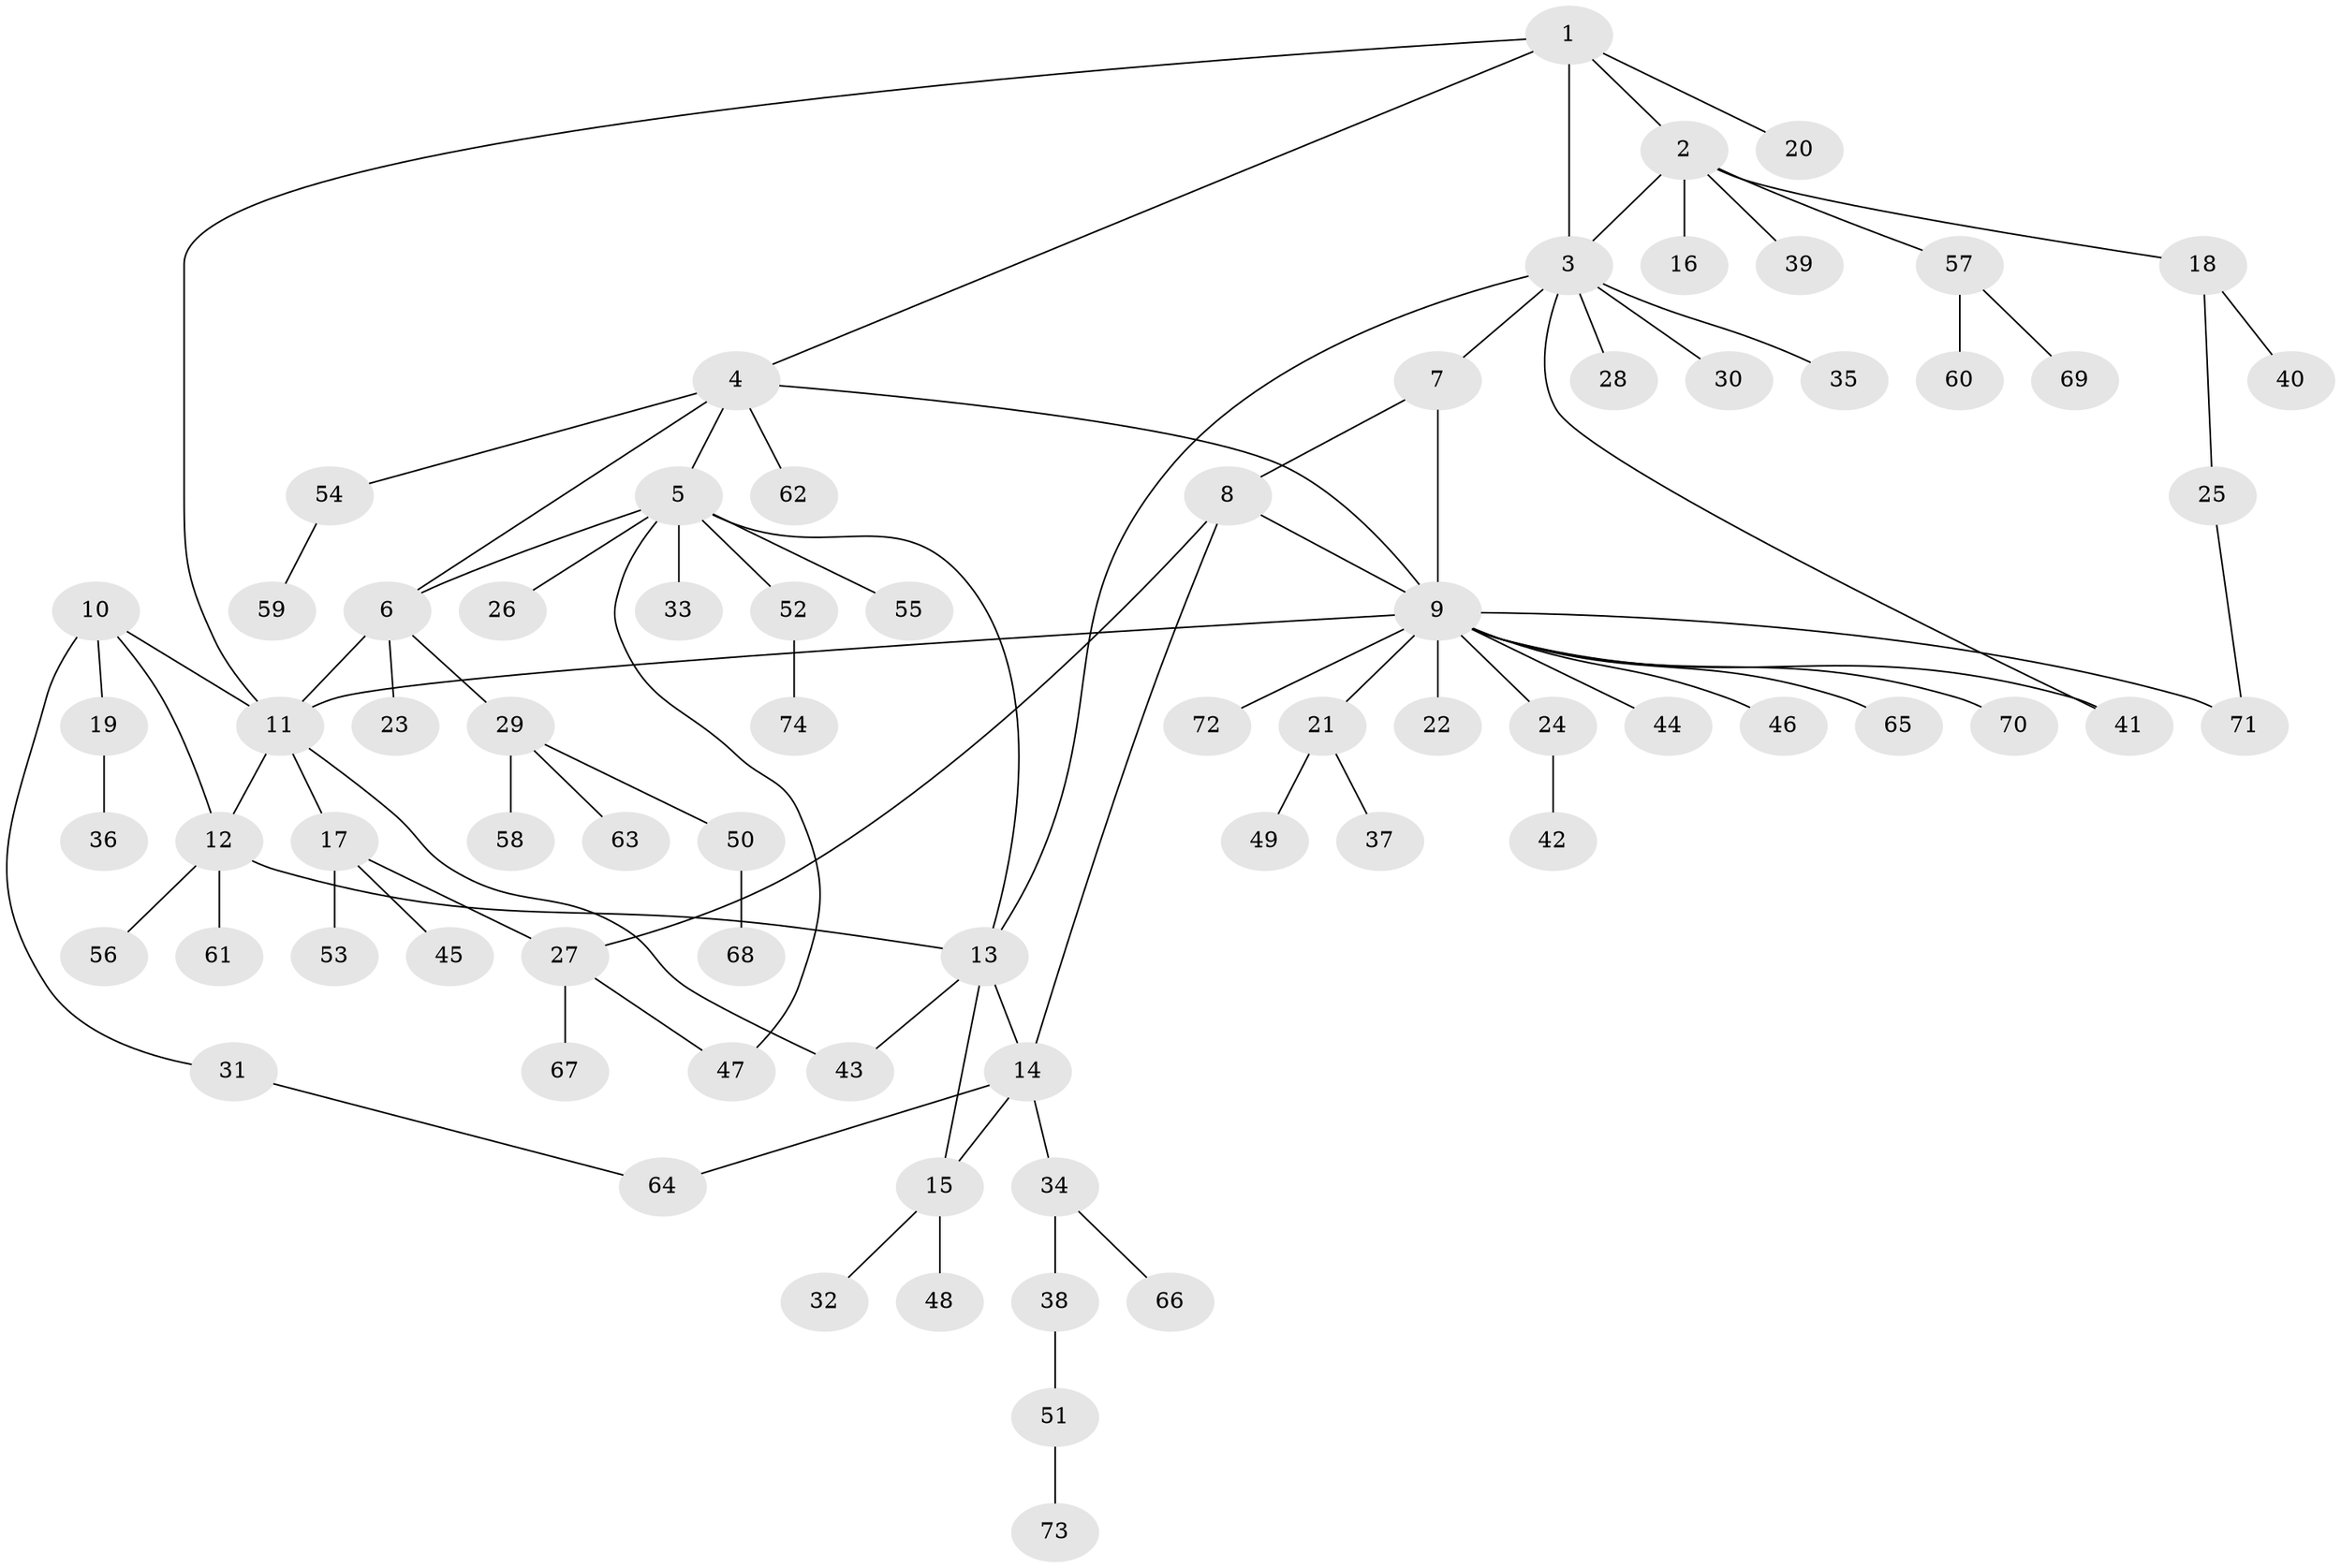 // coarse degree distribution, {5: 0.034482758620689655, 6: 0.034482758620689655, 12: 0.034482758620689655, 9: 0.034482758620689655, 4: 0.034482758620689655, 3: 0.10344827586206896, 1: 0.5862068965517241, 2: 0.13793103448275862}
// Generated by graph-tools (version 1.1) at 2025/19/03/04/25 18:19:38]
// undirected, 74 vertices, 90 edges
graph export_dot {
graph [start="1"]
  node [color=gray90,style=filled];
  1;
  2;
  3;
  4;
  5;
  6;
  7;
  8;
  9;
  10;
  11;
  12;
  13;
  14;
  15;
  16;
  17;
  18;
  19;
  20;
  21;
  22;
  23;
  24;
  25;
  26;
  27;
  28;
  29;
  30;
  31;
  32;
  33;
  34;
  35;
  36;
  37;
  38;
  39;
  40;
  41;
  42;
  43;
  44;
  45;
  46;
  47;
  48;
  49;
  50;
  51;
  52;
  53;
  54;
  55;
  56;
  57;
  58;
  59;
  60;
  61;
  62;
  63;
  64;
  65;
  66;
  67;
  68;
  69;
  70;
  71;
  72;
  73;
  74;
  1 -- 2;
  1 -- 3;
  1 -- 4;
  1 -- 11;
  1 -- 20;
  2 -- 3;
  2 -- 16;
  2 -- 18;
  2 -- 39;
  2 -- 57;
  3 -- 7;
  3 -- 13;
  3 -- 28;
  3 -- 30;
  3 -- 35;
  3 -- 41;
  4 -- 5;
  4 -- 6;
  4 -- 9;
  4 -- 54;
  4 -- 62;
  5 -- 6;
  5 -- 13;
  5 -- 26;
  5 -- 33;
  5 -- 47;
  5 -- 52;
  5 -- 55;
  6 -- 11;
  6 -- 23;
  6 -- 29;
  7 -- 8;
  7 -- 9;
  8 -- 9;
  8 -- 14;
  8 -- 27;
  9 -- 11;
  9 -- 21;
  9 -- 22;
  9 -- 24;
  9 -- 41;
  9 -- 44;
  9 -- 46;
  9 -- 65;
  9 -- 70;
  9 -- 71;
  9 -- 72;
  10 -- 11;
  10 -- 12;
  10 -- 19;
  10 -- 31;
  11 -- 12;
  11 -- 17;
  11 -- 43;
  12 -- 13;
  12 -- 56;
  12 -- 61;
  13 -- 14;
  13 -- 15;
  13 -- 43;
  14 -- 15;
  14 -- 34;
  14 -- 64;
  15 -- 32;
  15 -- 48;
  17 -- 27;
  17 -- 45;
  17 -- 53;
  18 -- 25;
  18 -- 40;
  19 -- 36;
  21 -- 37;
  21 -- 49;
  24 -- 42;
  25 -- 71;
  27 -- 47;
  27 -- 67;
  29 -- 50;
  29 -- 58;
  29 -- 63;
  31 -- 64;
  34 -- 38;
  34 -- 66;
  38 -- 51;
  50 -- 68;
  51 -- 73;
  52 -- 74;
  54 -- 59;
  57 -- 60;
  57 -- 69;
}
